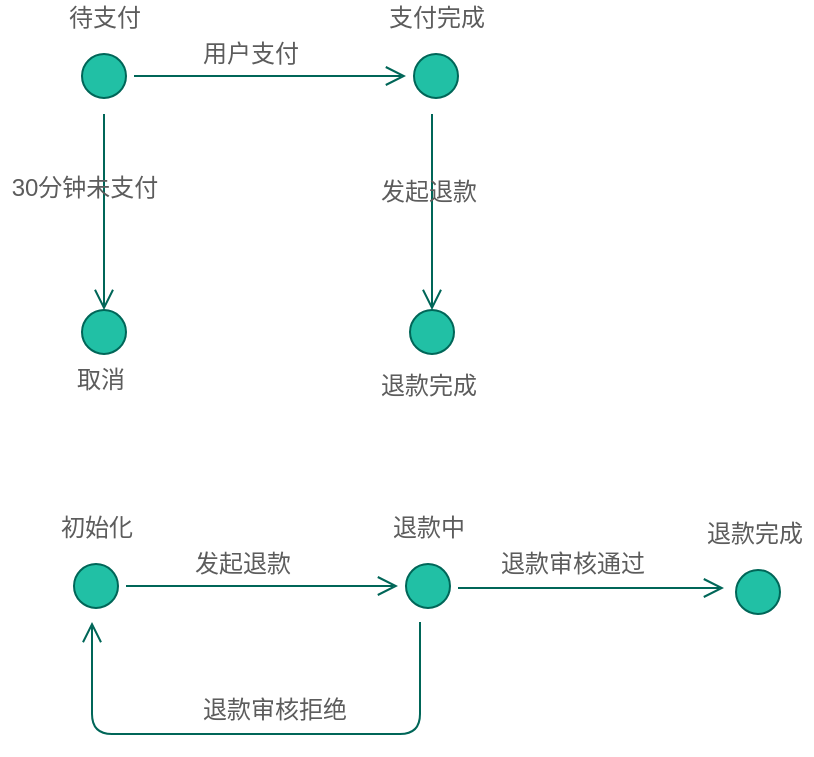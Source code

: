 <mxfile version="13.8.0" type="github"><diagram id="IIBS6fkNnDVbYmw5l0Qb" name="第 1 页"><mxGraphModel dx="1822" dy="341" grid="0" gridSize="10" guides="1" tooltips="1" connect="1" arrows="1" fold="1" page="0" pageScale="1" pageWidth="827" pageHeight="1169" math="0" shadow="0"><root><mxCell id="0"/><mxCell id="1" parent="0"/><mxCell id="Agp9uXZa8RFQaNIwZVon-1" value="" style="ellipse;html=1;shape=startState;fillColor=#21C0A5;direction=west;strokeColor=#006658;fontColor=#5C5C5C;" vertex="1" parent="1"><mxGeometry x="-119" y="465" width="30" height="30" as="geometry"/></mxCell><mxCell id="Agp9uXZa8RFQaNIwZVon-2" value="" style="edgeStyle=orthogonalEdgeStyle;html=1;verticalAlign=bottom;endArrow=open;endSize=8;strokeColor=#006658;entryX=1;entryY=0.5;entryDx=0;entryDy=0;fontColor=#5C5C5C;" edge="1" source="Agp9uXZa8RFQaNIwZVon-1" parent="1" target="Agp9uXZa8RFQaNIwZVon-5"><mxGeometry relative="1" as="geometry"><mxPoint x="-24" y="480" as="targetPoint"/></mxGeometry></mxCell><mxCell id="Agp9uXZa8RFQaNIwZVon-3" value="待支付" style="text;html=1;align=center;verticalAlign=middle;resizable=0;points=[];autosize=1;fontColor=#5C5C5C;" vertex="1" parent="1"><mxGeometry x="-127" y="442" width="46" height="18" as="geometry"/></mxCell><mxCell id="Agp9uXZa8RFQaNIwZVon-5" value="" style="ellipse;html=1;shape=startState;direction=west;fillColor=#21C0A5;strokeColor=#006658;fontColor=#5C5C5C;" vertex="1" parent="1"><mxGeometry x="47" y="465" width="30" height="30" as="geometry"/></mxCell><mxCell id="Agp9uXZa8RFQaNIwZVon-6" value="支付完成" style="text;html=1;align=center;verticalAlign=middle;resizable=0;points=[];autosize=1;fontColor=#5C5C5C;" vertex="1" parent="1"><mxGeometry x="33" y="442" width="58" height="18" as="geometry"/></mxCell><mxCell id="Agp9uXZa8RFQaNIwZVon-14" value="用户支付" style="text;html=1;align=center;verticalAlign=middle;resizable=0;points=[];autosize=1;fontColor=#5C5C5C;" vertex="1" parent="1"><mxGeometry x="-60" y="460" width="58" height="18" as="geometry"/></mxCell><mxCell id="Agp9uXZa8RFQaNIwZVon-15" value="" style="edgeStyle=orthogonalEdgeStyle;html=1;verticalAlign=bottom;endArrow=open;endSize=8;strokeColor=#006658;fontColor=#5C5C5C;" edge="1" parent="1"><mxGeometry relative="1" as="geometry"><mxPoint x="-104" y="597" as="targetPoint"/><mxPoint x="-104" y="499" as="sourcePoint"/></mxGeometry></mxCell><mxCell id="Agp9uXZa8RFQaNIwZVon-16" value="30分钟未支付" style="text;html=1;align=center;verticalAlign=middle;resizable=0;points=[];autosize=1;fontColor=#5C5C5C;" vertex="1" parent="1"><mxGeometry x="-156" y="527" width="83" height="18" as="geometry"/></mxCell><mxCell id="Agp9uXZa8RFQaNIwZVon-17" value="" style="ellipse;html=1;shape=startState;direction=west;fillColor=#21C0A5;strokeColor=#006658;fontColor=#5C5C5C;" vertex="1" parent="1"><mxGeometry x="-119" y="593" width="30" height="30" as="geometry"/></mxCell><mxCell id="Agp9uXZa8RFQaNIwZVon-18" value="取消" style="text;html=1;align=center;verticalAlign=middle;resizable=0;points=[];autosize=1;fontColor=#5C5C5C;" vertex="1" parent="1"><mxGeometry x="-123" y="623" width="34" height="18" as="geometry"/></mxCell><mxCell id="Agp9uXZa8RFQaNIwZVon-19" value="" style="edgeStyle=orthogonalEdgeStyle;html=1;verticalAlign=bottom;endArrow=open;endSize=8;strokeColor=#006658;fontColor=#5C5C5C;" edge="1" parent="1"><mxGeometry relative="1" as="geometry"><mxPoint x="60" y="597" as="targetPoint"/><mxPoint x="60" y="499" as="sourcePoint"/></mxGeometry></mxCell><mxCell id="Agp9uXZa8RFQaNIwZVon-20" value="发起退款" style="text;html=1;align=center;verticalAlign=middle;resizable=0;points=[];autosize=1;fontColor=#5C5C5C;" vertex="1" parent="1"><mxGeometry x="29" y="529" width="58" height="18" as="geometry"/></mxCell><mxCell id="Agp9uXZa8RFQaNIwZVon-21" value="" style="ellipse;html=1;shape=startState;direction=west;fillColor=#21C0A5;strokeColor=#006658;fontColor=#5C5C5C;" vertex="1" parent="1"><mxGeometry x="45" y="593" width="30" height="30" as="geometry"/></mxCell><mxCell id="Agp9uXZa8RFQaNIwZVon-22" value="退款完成" style="text;html=1;align=center;verticalAlign=middle;resizable=0;points=[];autosize=1;fontColor=#5C5C5C;" vertex="1" parent="1"><mxGeometry x="29" y="626" width="58" height="18" as="geometry"/></mxCell><mxCell id="Agp9uXZa8RFQaNIwZVon-24" value="" style="ellipse;html=1;shape=startState;fillColor=#21C0A5;direction=west;strokeColor=#006658;fontColor=#5C5C5C;" vertex="1" parent="1"><mxGeometry x="-123" y="720" width="30" height="30" as="geometry"/></mxCell><mxCell id="Agp9uXZa8RFQaNIwZVon-25" value="" style="edgeStyle=orthogonalEdgeStyle;html=1;verticalAlign=bottom;endArrow=open;endSize=8;strokeColor=#006658;entryX=1;entryY=0.5;entryDx=0;entryDy=0;fontColor=#5C5C5C;" edge="1" parent="1" source="Agp9uXZa8RFQaNIwZVon-24" target="Agp9uXZa8RFQaNIwZVon-27"><mxGeometry relative="1" as="geometry"><mxPoint x="-28" y="735" as="targetPoint"/></mxGeometry></mxCell><mxCell id="Agp9uXZa8RFQaNIwZVon-26" value="初始化" style="text;html=1;align=center;verticalAlign=middle;resizable=0;points=[];autosize=1;fontColor=#5C5C5C;" vertex="1" parent="1"><mxGeometry x="-131" y="697" width="46" height="18" as="geometry"/></mxCell><mxCell id="Agp9uXZa8RFQaNIwZVon-27" value="" style="ellipse;html=1;shape=startState;direction=west;fillColor=#21C0A5;strokeColor=#006658;fontColor=#5C5C5C;" vertex="1" parent="1"><mxGeometry x="43" y="720" width="30" height="30" as="geometry"/></mxCell><mxCell id="Agp9uXZa8RFQaNIwZVon-28" value="退款中" style="text;html=1;align=center;verticalAlign=middle;resizable=0;points=[];autosize=1;fontColor=#5C5C5C;" vertex="1" parent="1"><mxGeometry x="35" y="697" width="46" height="18" as="geometry"/></mxCell><mxCell id="Agp9uXZa8RFQaNIwZVon-29" value="发起退款" style="text;html=1;align=center;verticalAlign=middle;resizable=0;points=[];autosize=1;fontColor=#5C5C5C;" vertex="1" parent="1"><mxGeometry x="-64" y="715" width="58" height="18" as="geometry"/></mxCell><mxCell id="Agp9uXZa8RFQaNIwZVon-34" value="" style="edgeStyle=orthogonalEdgeStyle;html=1;verticalAlign=bottom;endArrow=open;endSize=8;strokeColor=#006658;fontColor=#5C5C5C;" edge="1" parent="1"><mxGeometry relative="1" as="geometry"><mxPoint x="206" y="736" as="targetPoint"/><mxPoint x="73" y="736" as="sourcePoint"/></mxGeometry></mxCell><mxCell id="Agp9uXZa8RFQaNIwZVon-36" value="" style="ellipse;html=1;shape=startState;direction=west;fillColor=#21C0A5;strokeColor=#006658;fontColor=#5C5C5C;" vertex="1" parent="1"><mxGeometry x="208" y="723" width="30" height="30" as="geometry"/></mxCell><mxCell id="Agp9uXZa8RFQaNIwZVon-37" value="退款完成" style="text;html=1;align=center;verticalAlign=middle;resizable=0;points=[];autosize=1;fontColor=#5C5C5C;" vertex="1" parent="1"><mxGeometry x="192" y="700" width="58" height="18" as="geometry"/></mxCell><mxCell id="Agp9uXZa8RFQaNIwZVon-39" value="退款审核通过" style="text;html=1;align=center;verticalAlign=middle;resizable=0;points=[];autosize=1;fontColor=#5C5C5C;" vertex="1" parent="1"><mxGeometry x="89" y="715" width="82" height="18" as="geometry"/></mxCell><mxCell id="Agp9uXZa8RFQaNIwZVon-40" value="" style="edgeStyle=orthogonalEdgeStyle;html=1;verticalAlign=bottom;endArrow=open;endSize=8;strokeColor=#006658;fontColor=#5C5C5C;" edge="1" parent="1"><mxGeometry relative="1" as="geometry"><mxPoint x="-110" y="753" as="targetPoint"/><mxPoint x="54" y="753" as="sourcePoint"/><Array as="points"><mxPoint x="54" y="809"/><mxPoint x="-110" y="809"/></Array></mxGeometry></mxCell><mxCell id="Agp9uXZa8RFQaNIwZVon-41" value="退款审核拒绝" style="text;html=1;align=center;verticalAlign=middle;resizable=0;points=[];autosize=1;fontColor=#5C5C5C;" vertex="1" parent="1"><mxGeometry x="-60" y="788" width="82" height="18" as="geometry"/></mxCell></root></mxGraphModel></diagram></mxfile>
